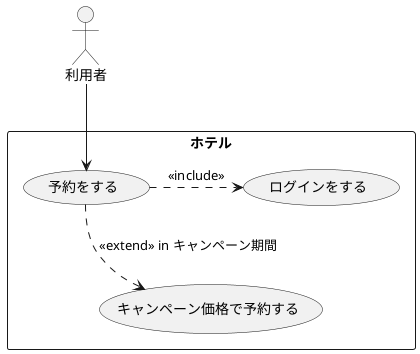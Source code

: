@startuml 例題2-4

actor 利用者

rectangle ホテル {
  usecase 予約をする as UC1
  usecase ログインをする as UC2
  usecase "キャンペーン価格で予約する" as UC3
}

UC1 .> UC2 : <<include>>
UC1 .> UC3 : <<extend>> in キャンペーン期間

利用者 --> UC1

UC2 -[hidden]- UC3

@enduml